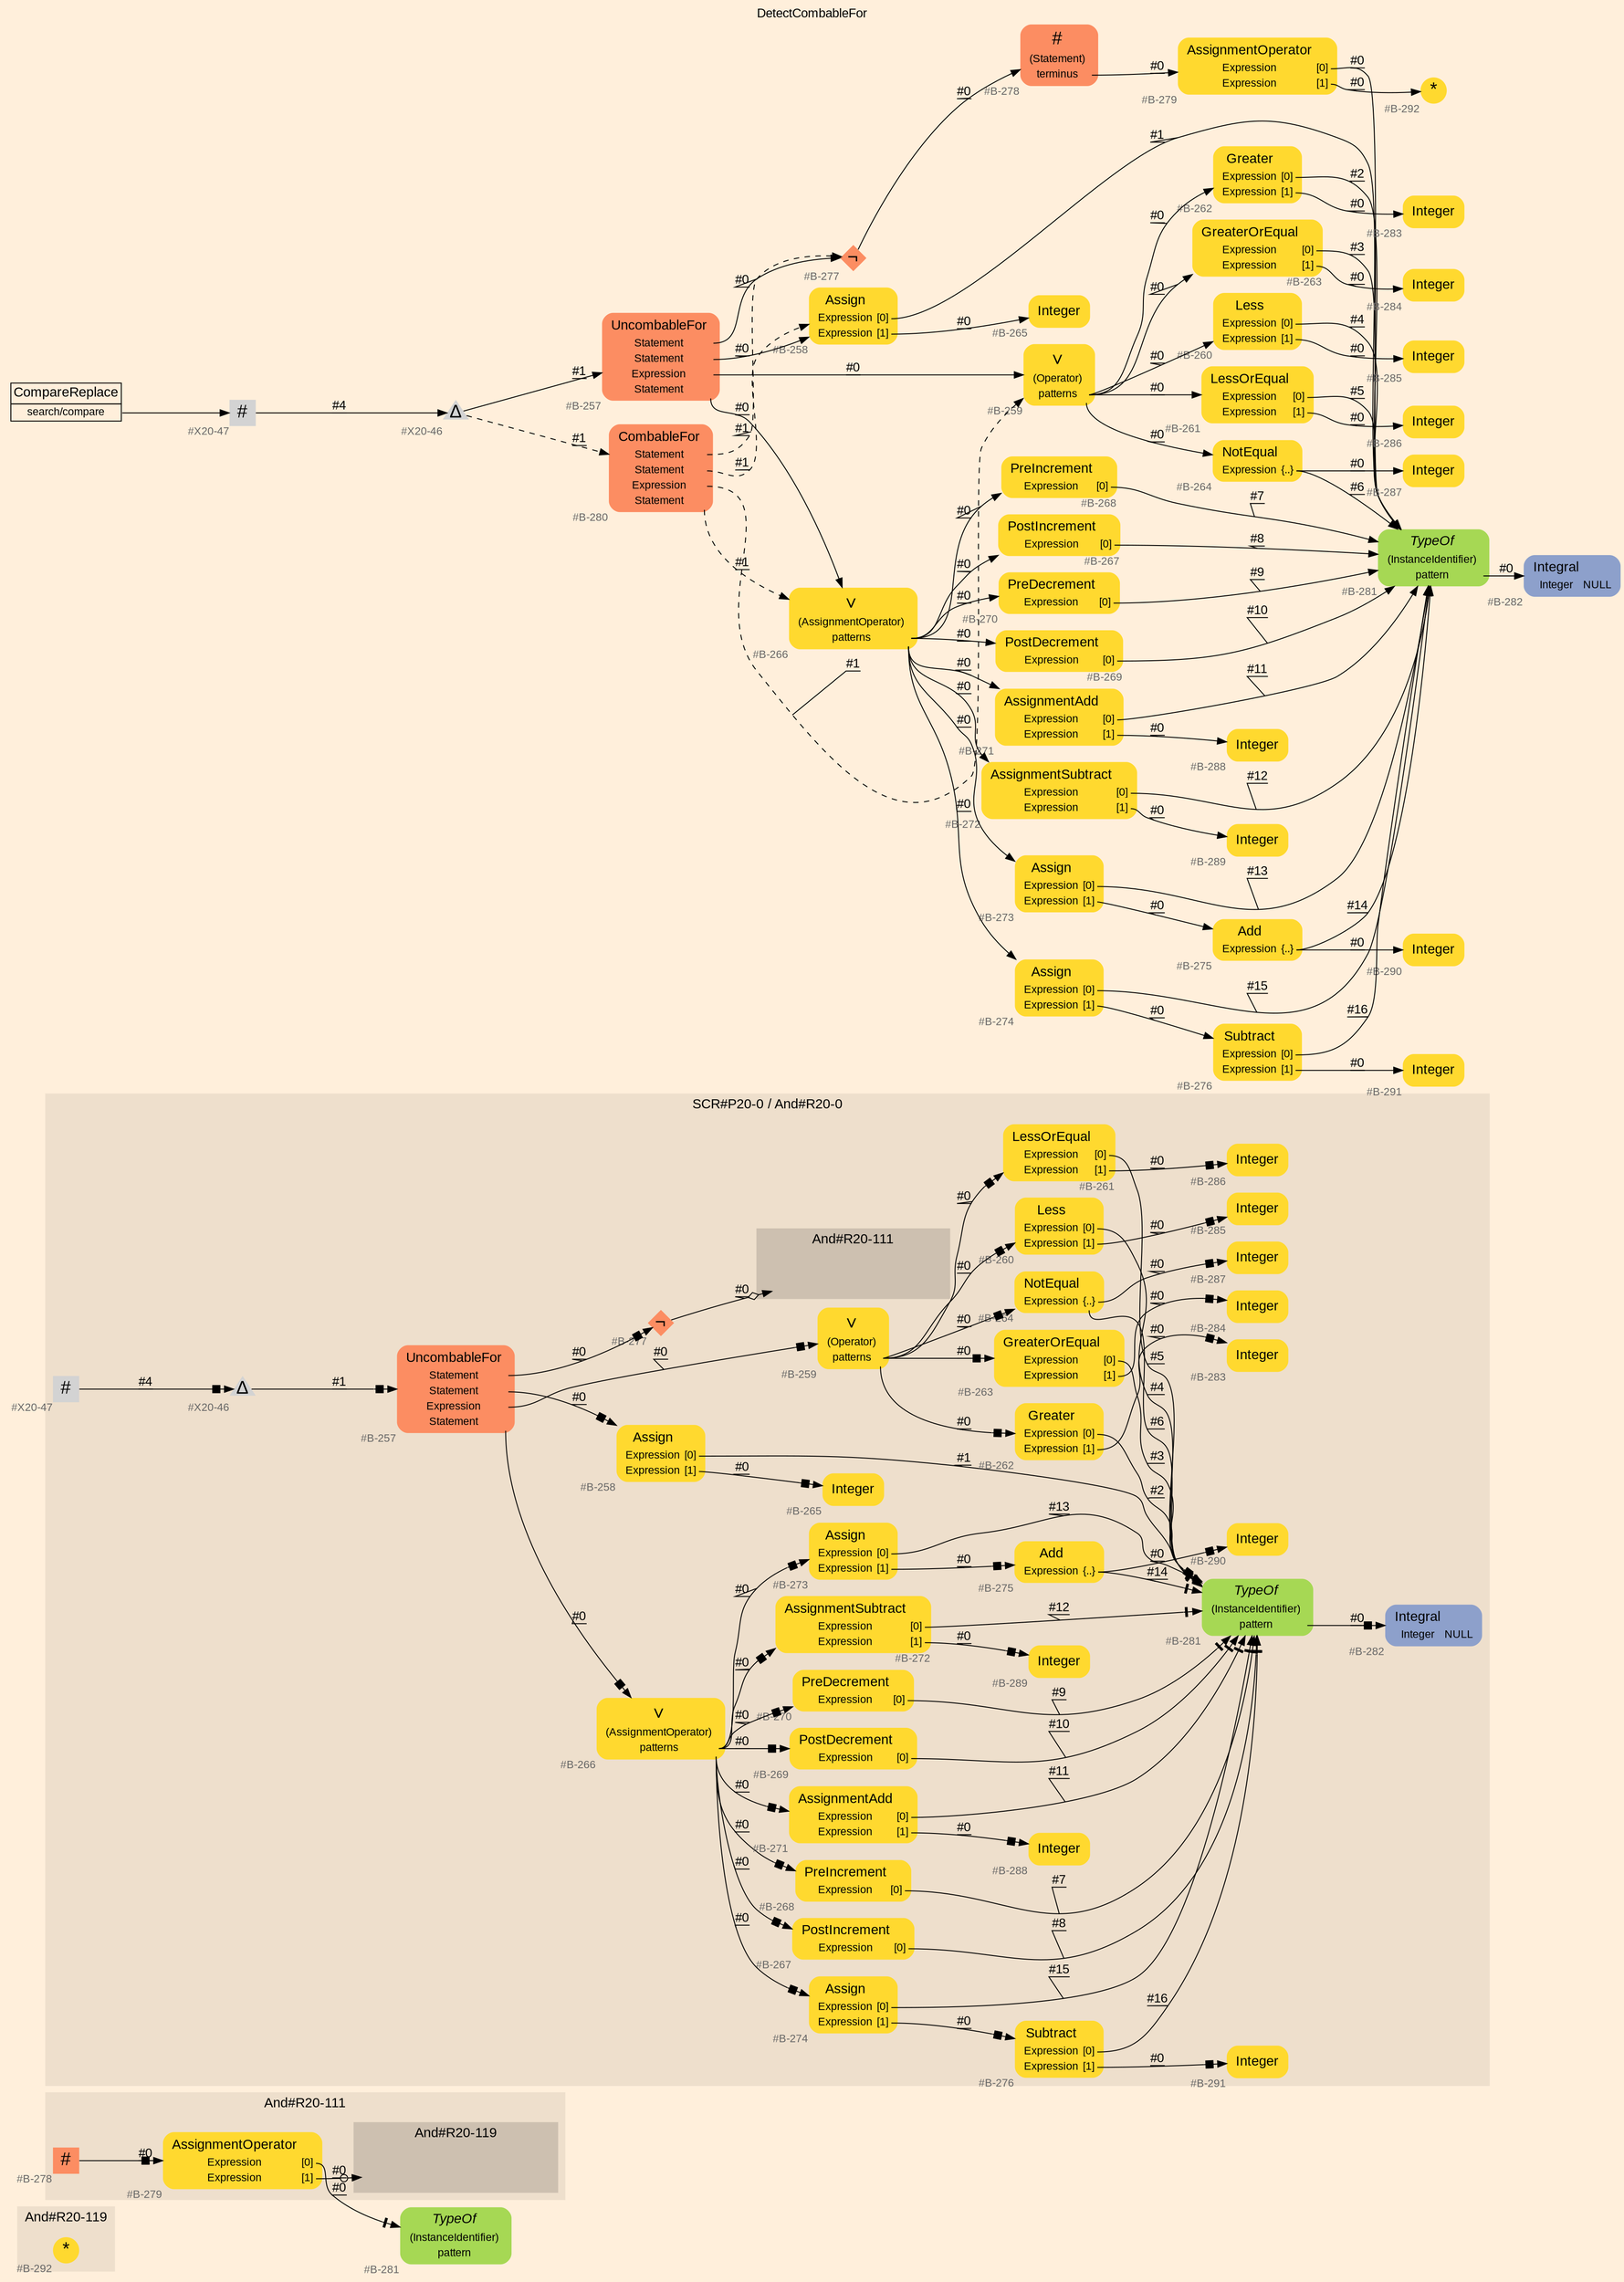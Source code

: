 digraph "DetectCombableFor" {
label = "DetectCombableFor"
labelloc = t
graph [
    rankdir = "LR"
    ranksep = 0.3
    bgcolor = antiquewhite1
    color = black
    fontcolor = black
    fontname = "Arial"
];
node [
    fontname = "Arial"
];
edge [
    fontname = "Arial"
];

// -------------------- figure And#R20-119 --------------------
// -------- region And#R20-119 ----------
subgraph "clusterAnd#R20-119" {
    label = "And#R20-119"
    style = "filled"
    color = antiquewhite2
    fontsize = "15"
    // -------- block And#R20-119/#B-292 ----------
    "And#R20-119/#B-292" [
        fillcolor = "/set28/6"
        xlabel = "#B-292"
        fontsize = "12"
        fontcolor = grey40
        shape = "circle"
        label = <<FONT COLOR="black" POINT-SIZE="20">*</FONT>>
        style = "filled"
        penwidth = 0.0
        fixedsize = true
        width = 0.4
        height = 0.4
    ];
    
}


// -------------------- figure And#R20-111 --------------------
// -------- region And#R20-111 ----------
subgraph "clusterAnd#R20-111" {
    label = "And#R20-111"
    style = "filled"
    color = antiquewhite2
    fontsize = "15"
    // -------- block And#R20-111/#B-278 ----------
    "And#R20-111/#B-278" [
        fillcolor = "/set28/2"
        xlabel = "#B-278"
        fontsize = "12"
        fontcolor = grey40
        shape = "square"
        label = <<FONT COLOR="black" POINT-SIZE="20">#</FONT>>
        style = "filled"
        penwidth = 0.0
        fixedsize = true
        width = 0.4
        height = 0.4
    ];
    
    // -------- block And#R20-111/#B-279 ----------
    "And#R20-111/#B-279" [
        fillcolor = "/set28/6"
        xlabel = "#B-279"
        fontsize = "12"
        fontcolor = grey40
        shape = "plaintext"
        label = <<TABLE BORDER="0" CELLBORDER="0" CELLSPACING="0">
         <TR><TD><FONT COLOR="black" POINT-SIZE="15">AssignmentOperator</FONT></TD></TR>
         <TR><TD><FONT COLOR="black" POINT-SIZE="12">Expression</FONT></TD><TD PORT="port0"><FONT COLOR="black" POINT-SIZE="12">[0]</FONT></TD></TR>
         <TR><TD><FONT COLOR="black" POINT-SIZE="12">Expression</FONT></TD><TD PORT="port1"><FONT COLOR="black" POINT-SIZE="12">[1]</FONT></TD></TR>
        </TABLE>>
        style = "rounded,filled"
    ];
    
    // -------- region And#R20-111/And#R20-119 ----------
    subgraph "clusterAnd#R20-111/And#R20-119" {
        label = "And#R20-119"
        style = "filled"
        color = antiquewhite3
        fontsize = "15"
        // -------- block And#R20-111/And#R20-119/#B-292 ----------
        "And#R20-111/And#R20-119/#B-292" [
            fillcolor = "/set28/6"
            xlabel = "#B-292"
            fontsize = "12"
            fontcolor = grey40
            shape = "none"
            style = "invisible"
        ];
        
    }
    
}

// -------- block And#R20-111/#B-281 ----------
"And#R20-111/#B-281" [
    fillcolor = "/set28/5"
    xlabel = "#B-281"
    fontsize = "12"
    fontcolor = grey40
    shape = "plaintext"
    label = <<TABLE BORDER="0" CELLBORDER="0" CELLSPACING="0">
     <TR><TD><FONT COLOR="black" POINT-SIZE="15"><I>TypeOf</I></FONT></TD></TR>
     <TR><TD><FONT COLOR="black" POINT-SIZE="12">(InstanceIdentifier)</FONT></TD><TD PORT="port0"></TD></TR>
     <TR><TD><FONT COLOR="black" POINT-SIZE="12">pattern</FONT></TD><TD PORT="port1"></TD></TR>
    </TABLE>>
    style = "rounded,filled"
];

"And#R20-111/#B-278" -> "And#R20-111/#B-279" [
    arrowhead="normalnonebox"
    label = "#0"
    decorate = true
    color = black
    fontcolor = black
];

"And#R20-111/#B-279":port0 -> "And#R20-111/#B-281" [
    arrowhead="normalnonetee"
    label = "#0"
    decorate = true
    color = black
    fontcolor = black
];

"And#R20-111/#B-279":port1 -> "And#R20-111/And#R20-119/#B-292" [
    arrowhead="normalnoneodot"
    label = "#0"
    decorate = true
    color = black
    fontcolor = black
];


// -------------------- figure And#R20-0 --------------------
// -------- region And#R20-0 ----------
subgraph "clusterAnd#R20-0" {
    label = "SCR#P20-0 / And#R20-0"
    style = "filled"
    color = antiquewhite2
    fontsize = "15"
    // -------- block And#R20-0/#B-257 ----------
    "And#R20-0/#B-257" [
        fillcolor = "/set28/2"
        xlabel = "#B-257"
        fontsize = "12"
        fontcolor = grey40
        shape = "plaintext"
        label = <<TABLE BORDER="0" CELLBORDER="0" CELLSPACING="0">
         <TR><TD><FONT COLOR="black" POINT-SIZE="15">UncombableFor</FONT></TD></TR>
         <TR><TD><FONT COLOR="black" POINT-SIZE="12">Statement</FONT></TD><TD PORT="port0"></TD></TR>
         <TR><TD><FONT COLOR="black" POINT-SIZE="12">Statement</FONT></TD><TD PORT="port1"></TD></TR>
         <TR><TD><FONT COLOR="black" POINT-SIZE="12">Expression</FONT></TD><TD PORT="port2"></TD></TR>
         <TR><TD><FONT COLOR="black" POINT-SIZE="12">Statement</FONT></TD><TD PORT="port3"></TD></TR>
        </TABLE>>
        style = "rounded,filled"
    ];
    
    // -------- block And#R20-0/#B-258 ----------
    "And#R20-0/#B-258" [
        fillcolor = "/set28/6"
        xlabel = "#B-258"
        fontsize = "12"
        fontcolor = grey40
        shape = "plaintext"
        label = <<TABLE BORDER="0" CELLBORDER="0" CELLSPACING="0">
         <TR><TD><FONT COLOR="black" POINT-SIZE="15">Assign</FONT></TD></TR>
         <TR><TD><FONT COLOR="black" POINT-SIZE="12">Expression</FONT></TD><TD PORT="port0"><FONT COLOR="black" POINT-SIZE="12">[0]</FONT></TD></TR>
         <TR><TD><FONT COLOR="black" POINT-SIZE="12">Expression</FONT></TD><TD PORT="port1"><FONT COLOR="black" POINT-SIZE="12">[1]</FONT></TD></TR>
        </TABLE>>
        style = "rounded,filled"
    ];
    
    // -------- block And#R20-0/#B-259 ----------
    "And#R20-0/#B-259" [
        fillcolor = "/set28/6"
        xlabel = "#B-259"
        fontsize = "12"
        fontcolor = grey40
        shape = "plaintext"
        label = <<TABLE BORDER="0" CELLBORDER="0" CELLSPACING="0">
         <TR><TD><FONT COLOR="black" POINT-SIZE="20">∨</FONT></TD></TR>
         <TR><TD><FONT COLOR="black" POINT-SIZE="12">(Operator)</FONT></TD><TD PORT="port0"></TD></TR>
         <TR><TD><FONT COLOR="black" POINT-SIZE="12">patterns</FONT></TD><TD PORT="port1"></TD></TR>
        </TABLE>>
        style = "rounded,filled"
    ];
    
    // -------- block And#R20-0/#B-260 ----------
    "And#R20-0/#B-260" [
        fillcolor = "/set28/6"
        xlabel = "#B-260"
        fontsize = "12"
        fontcolor = grey40
        shape = "plaintext"
        label = <<TABLE BORDER="0" CELLBORDER="0" CELLSPACING="0">
         <TR><TD><FONT COLOR="black" POINT-SIZE="15">Less</FONT></TD></TR>
         <TR><TD><FONT COLOR="black" POINT-SIZE="12">Expression</FONT></TD><TD PORT="port0"><FONT COLOR="black" POINT-SIZE="12">[0]</FONT></TD></TR>
         <TR><TD><FONT COLOR="black" POINT-SIZE="12">Expression</FONT></TD><TD PORT="port1"><FONT COLOR="black" POINT-SIZE="12">[1]</FONT></TD></TR>
        </TABLE>>
        style = "rounded,filled"
    ];
    
    // -------- block And#R20-0/#B-261 ----------
    "And#R20-0/#B-261" [
        fillcolor = "/set28/6"
        xlabel = "#B-261"
        fontsize = "12"
        fontcolor = grey40
        shape = "plaintext"
        label = <<TABLE BORDER="0" CELLBORDER="0" CELLSPACING="0">
         <TR><TD><FONT COLOR="black" POINT-SIZE="15">LessOrEqual</FONT></TD></TR>
         <TR><TD><FONT COLOR="black" POINT-SIZE="12">Expression</FONT></TD><TD PORT="port0"><FONT COLOR="black" POINT-SIZE="12">[0]</FONT></TD></TR>
         <TR><TD><FONT COLOR="black" POINT-SIZE="12">Expression</FONT></TD><TD PORT="port1"><FONT COLOR="black" POINT-SIZE="12">[1]</FONT></TD></TR>
        </TABLE>>
        style = "rounded,filled"
    ];
    
    // -------- block And#R20-0/#B-262 ----------
    "And#R20-0/#B-262" [
        fillcolor = "/set28/6"
        xlabel = "#B-262"
        fontsize = "12"
        fontcolor = grey40
        shape = "plaintext"
        label = <<TABLE BORDER="0" CELLBORDER="0" CELLSPACING="0">
         <TR><TD><FONT COLOR="black" POINT-SIZE="15">Greater</FONT></TD></TR>
         <TR><TD><FONT COLOR="black" POINT-SIZE="12">Expression</FONT></TD><TD PORT="port0"><FONT COLOR="black" POINT-SIZE="12">[0]</FONT></TD></TR>
         <TR><TD><FONT COLOR="black" POINT-SIZE="12">Expression</FONT></TD><TD PORT="port1"><FONT COLOR="black" POINT-SIZE="12">[1]</FONT></TD></TR>
        </TABLE>>
        style = "rounded,filled"
    ];
    
    // -------- block And#R20-0/#B-263 ----------
    "And#R20-0/#B-263" [
        fillcolor = "/set28/6"
        xlabel = "#B-263"
        fontsize = "12"
        fontcolor = grey40
        shape = "plaintext"
        label = <<TABLE BORDER="0" CELLBORDER="0" CELLSPACING="0">
         <TR><TD><FONT COLOR="black" POINT-SIZE="15">GreaterOrEqual</FONT></TD></TR>
         <TR><TD><FONT COLOR="black" POINT-SIZE="12">Expression</FONT></TD><TD PORT="port0"><FONT COLOR="black" POINT-SIZE="12">[0]</FONT></TD></TR>
         <TR><TD><FONT COLOR="black" POINT-SIZE="12">Expression</FONT></TD><TD PORT="port1"><FONT COLOR="black" POINT-SIZE="12">[1]</FONT></TD></TR>
        </TABLE>>
        style = "rounded,filled"
    ];
    
    // -------- block And#R20-0/#B-264 ----------
    "And#R20-0/#B-264" [
        fillcolor = "/set28/6"
        xlabel = "#B-264"
        fontsize = "12"
        fontcolor = grey40
        shape = "plaintext"
        label = <<TABLE BORDER="0" CELLBORDER="0" CELLSPACING="0">
         <TR><TD><FONT COLOR="black" POINT-SIZE="15">NotEqual</FONT></TD></TR>
         <TR><TD><FONT COLOR="black" POINT-SIZE="12">Expression</FONT></TD><TD PORT="port0"><FONT COLOR="black" POINT-SIZE="12">{..}</FONT></TD></TR>
        </TABLE>>
        style = "rounded,filled"
    ];
    
    // -------- block And#R20-0/#B-265 ----------
    "And#R20-0/#B-265" [
        fillcolor = "/set28/6"
        xlabel = "#B-265"
        fontsize = "12"
        fontcolor = grey40
        shape = "plaintext"
        label = <<TABLE BORDER="0" CELLBORDER="0" CELLSPACING="0">
         <TR><TD><FONT COLOR="black" POINT-SIZE="15">Integer</FONT></TD></TR>
        </TABLE>>
        style = "rounded,filled"
    ];
    
    // -------- block And#R20-0/#B-266 ----------
    "And#R20-0/#B-266" [
        fillcolor = "/set28/6"
        xlabel = "#B-266"
        fontsize = "12"
        fontcolor = grey40
        shape = "plaintext"
        label = <<TABLE BORDER="0" CELLBORDER="0" CELLSPACING="0">
         <TR><TD><FONT COLOR="black" POINT-SIZE="20">∨</FONT></TD></TR>
         <TR><TD><FONT COLOR="black" POINT-SIZE="12">(AssignmentOperator)</FONT></TD><TD PORT="port0"></TD></TR>
         <TR><TD><FONT COLOR="black" POINT-SIZE="12">patterns</FONT></TD><TD PORT="port1"></TD></TR>
        </TABLE>>
        style = "rounded,filled"
    ];
    
    // -------- block And#R20-0/#B-267 ----------
    "And#R20-0/#B-267" [
        fillcolor = "/set28/6"
        xlabel = "#B-267"
        fontsize = "12"
        fontcolor = grey40
        shape = "plaintext"
        label = <<TABLE BORDER="0" CELLBORDER="0" CELLSPACING="0">
         <TR><TD><FONT COLOR="black" POINT-SIZE="15">PostIncrement</FONT></TD></TR>
         <TR><TD><FONT COLOR="black" POINT-SIZE="12">Expression</FONT></TD><TD PORT="port0"><FONT COLOR="black" POINT-SIZE="12">[0]</FONT></TD></TR>
        </TABLE>>
        style = "rounded,filled"
    ];
    
    // -------- block And#R20-0/#B-268 ----------
    "And#R20-0/#B-268" [
        fillcolor = "/set28/6"
        xlabel = "#B-268"
        fontsize = "12"
        fontcolor = grey40
        shape = "plaintext"
        label = <<TABLE BORDER="0" CELLBORDER="0" CELLSPACING="0">
         <TR><TD><FONT COLOR="black" POINT-SIZE="15">PreIncrement</FONT></TD></TR>
         <TR><TD><FONT COLOR="black" POINT-SIZE="12">Expression</FONT></TD><TD PORT="port0"><FONT COLOR="black" POINT-SIZE="12">[0]</FONT></TD></TR>
        </TABLE>>
        style = "rounded,filled"
    ];
    
    // -------- block And#R20-0/#B-269 ----------
    "And#R20-0/#B-269" [
        fillcolor = "/set28/6"
        xlabel = "#B-269"
        fontsize = "12"
        fontcolor = grey40
        shape = "plaintext"
        label = <<TABLE BORDER="0" CELLBORDER="0" CELLSPACING="0">
         <TR><TD><FONT COLOR="black" POINT-SIZE="15">PostDecrement</FONT></TD></TR>
         <TR><TD><FONT COLOR="black" POINT-SIZE="12">Expression</FONT></TD><TD PORT="port0"><FONT COLOR="black" POINT-SIZE="12">[0]</FONT></TD></TR>
        </TABLE>>
        style = "rounded,filled"
    ];
    
    // -------- block And#R20-0/#B-270 ----------
    "And#R20-0/#B-270" [
        fillcolor = "/set28/6"
        xlabel = "#B-270"
        fontsize = "12"
        fontcolor = grey40
        shape = "plaintext"
        label = <<TABLE BORDER="0" CELLBORDER="0" CELLSPACING="0">
         <TR><TD><FONT COLOR="black" POINT-SIZE="15">PreDecrement</FONT></TD></TR>
         <TR><TD><FONT COLOR="black" POINT-SIZE="12">Expression</FONT></TD><TD PORT="port0"><FONT COLOR="black" POINT-SIZE="12">[0]</FONT></TD></TR>
        </TABLE>>
        style = "rounded,filled"
    ];
    
    // -------- block And#R20-0/#B-271 ----------
    "And#R20-0/#B-271" [
        fillcolor = "/set28/6"
        xlabel = "#B-271"
        fontsize = "12"
        fontcolor = grey40
        shape = "plaintext"
        label = <<TABLE BORDER="0" CELLBORDER="0" CELLSPACING="0">
         <TR><TD><FONT COLOR="black" POINT-SIZE="15">AssignmentAdd</FONT></TD></TR>
         <TR><TD><FONT COLOR="black" POINT-SIZE="12">Expression</FONT></TD><TD PORT="port0"><FONT COLOR="black" POINT-SIZE="12">[0]</FONT></TD></TR>
         <TR><TD><FONT COLOR="black" POINT-SIZE="12">Expression</FONT></TD><TD PORT="port1"><FONT COLOR="black" POINT-SIZE="12">[1]</FONT></TD></TR>
        </TABLE>>
        style = "rounded,filled"
    ];
    
    // -------- block And#R20-0/#B-272 ----------
    "And#R20-0/#B-272" [
        fillcolor = "/set28/6"
        xlabel = "#B-272"
        fontsize = "12"
        fontcolor = grey40
        shape = "plaintext"
        label = <<TABLE BORDER="0" CELLBORDER="0" CELLSPACING="0">
         <TR><TD><FONT COLOR="black" POINT-SIZE="15">AssignmentSubtract</FONT></TD></TR>
         <TR><TD><FONT COLOR="black" POINT-SIZE="12">Expression</FONT></TD><TD PORT="port0"><FONT COLOR="black" POINT-SIZE="12">[0]</FONT></TD></TR>
         <TR><TD><FONT COLOR="black" POINT-SIZE="12">Expression</FONT></TD><TD PORT="port1"><FONT COLOR="black" POINT-SIZE="12">[1]</FONT></TD></TR>
        </TABLE>>
        style = "rounded,filled"
    ];
    
    // -------- block And#R20-0/#B-273 ----------
    "And#R20-0/#B-273" [
        fillcolor = "/set28/6"
        xlabel = "#B-273"
        fontsize = "12"
        fontcolor = grey40
        shape = "plaintext"
        label = <<TABLE BORDER="0" CELLBORDER="0" CELLSPACING="0">
         <TR><TD><FONT COLOR="black" POINT-SIZE="15">Assign</FONT></TD></TR>
         <TR><TD><FONT COLOR="black" POINT-SIZE="12">Expression</FONT></TD><TD PORT="port0"><FONT COLOR="black" POINT-SIZE="12">[0]</FONT></TD></TR>
         <TR><TD><FONT COLOR="black" POINT-SIZE="12">Expression</FONT></TD><TD PORT="port1"><FONT COLOR="black" POINT-SIZE="12">[1]</FONT></TD></TR>
        </TABLE>>
        style = "rounded,filled"
    ];
    
    // -------- block And#R20-0/#B-274 ----------
    "And#R20-0/#B-274" [
        fillcolor = "/set28/6"
        xlabel = "#B-274"
        fontsize = "12"
        fontcolor = grey40
        shape = "plaintext"
        label = <<TABLE BORDER="0" CELLBORDER="0" CELLSPACING="0">
         <TR><TD><FONT COLOR="black" POINT-SIZE="15">Assign</FONT></TD></TR>
         <TR><TD><FONT COLOR="black" POINT-SIZE="12">Expression</FONT></TD><TD PORT="port0"><FONT COLOR="black" POINT-SIZE="12">[0]</FONT></TD></TR>
         <TR><TD><FONT COLOR="black" POINT-SIZE="12">Expression</FONT></TD><TD PORT="port1"><FONT COLOR="black" POINT-SIZE="12">[1]</FONT></TD></TR>
        </TABLE>>
        style = "rounded,filled"
    ];
    
    // -------- block And#R20-0/#B-275 ----------
    "And#R20-0/#B-275" [
        fillcolor = "/set28/6"
        xlabel = "#B-275"
        fontsize = "12"
        fontcolor = grey40
        shape = "plaintext"
        label = <<TABLE BORDER="0" CELLBORDER="0" CELLSPACING="0">
         <TR><TD><FONT COLOR="black" POINT-SIZE="15">Add</FONT></TD></TR>
         <TR><TD><FONT COLOR="black" POINT-SIZE="12">Expression</FONT></TD><TD PORT="port0"><FONT COLOR="black" POINT-SIZE="12">{..}</FONT></TD></TR>
        </TABLE>>
        style = "rounded,filled"
    ];
    
    // -------- block And#R20-0/#B-276 ----------
    "And#R20-0/#B-276" [
        fillcolor = "/set28/6"
        xlabel = "#B-276"
        fontsize = "12"
        fontcolor = grey40
        shape = "plaintext"
        label = <<TABLE BORDER="0" CELLBORDER="0" CELLSPACING="0">
         <TR><TD><FONT COLOR="black" POINT-SIZE="15">Subtract</FONT></TD></TR>
         <TR><TD><FONT COLOR="black" POINT-SIZE="12">Expression</FONT></TD><TD PORT="port0"><FONT COLOR="black" POINT-SIZE="12">[0]</FONT></TD></TR>
         <TR><TD><FONT COLOR="black" POINT-SIZE="12">Expression</FONT></TD><TD PORT="port1"><FONT COLOR="black" POINT-SIZE="12">[1]</FONT></TD></TR>
        </TABLE>>
        style = "rounded,filled"
    ];
    
    // -------- block And#R20-0/#B-277 ----------
    "And#R20-0/#B-277" [
        fillcolor = "/set28/2"
        xlabel = "#B-277"
        fontsize = "12"
        fontcolor = grey40
        shape = "diamond"
        label = <<FONT COLOR="black" POINT-SIZE="20">¬</FONT>>
        style = "filled"
        penwidth = 0.0
        fixedsize = true
        width = 0.4
        height = 0.4
    ];
    
    // -------- block And#R20-0/#B-281 ----------
    "And#R20-0/#B-281" [
        fillcolor = "/set28/5"
        xlabel = "#B-281"
        fontsize = "12"
        fontcolor = grey40
        shape = "plaintext"
        label = <<TABLE BORDER="0" CELLBORDER="0" CELLSPACING="0">
         <TR><TD><FONT COLOR="black" POINT-SIZE="15"><I>TypeOf</I></FONT></TD></TR>
         <TR><TD><FONT COLOR="black" POINT-SIZE="12">(InstanceIdentifier)</FONT></TD><TD PORT="port0"></TD></TR>
         <TR><TD><FONT COLOR="black" POINT-SIZE="12">pattern</FONT></TD><TD PORT="port1"></TD></TR>
        </TABLE>>
        style = "rounded,filled"
    ];
    
    // -------- block And#R20-0/#B-282 ----------
    "And#R20-0/#B-282" [
        fillcolor = "/set28/3"
        xlabel = "#B-282"
        fontsize = "12"
        fontcolor = grey40
        shape = "plaintext"
        label = <<TABLE BORDER="0" CELLBORDER="0" CELLSPACING="0">
         <TR><TD><FONT COLOR="black" POINT-SIZE="15">Integral</FONT></TD></TR>
         <TR><TD><FONT COLOR="black" POINT-SIZE="12">Integer</FONT></TD><TD PORT="port0"><FONT COLOR="black" POINT-SIZE="12">NULL</FONT></TD></TR>
        </TABLE>>
        style = "rounded,filled"
    ];
    
    // -------- block And#R20-0/#B-283 ----------
    "And#R20-0/#B-283" [
        fillcolor = "/set28/6"
        xlabel = "#B-283"
        fontsize = "12"
        fontcolor = grey40
        shape = "plaintext"
        label = <<TABLE BORDER="0" CELLBORDER="0" CELLSPACING="0">
         <TR><TD><FONT COLOR="black" POINT-SIZE="15">Integer</FONT></TD></TR>
        </TABLE>>
        style = "rounded,filled"
    ];
    
    // -------- block And#R20-0/#B-284 ----------
    "And#R20-0/#B-284" [
        fillcolor = "/set28/6"
        xlabel = "#B-284"
        fontsize = "12"
        fontcolor = grey40
        shape = "plaintext"
        label = <<TABLE BORDER="0" CELLBORDER="0" CELLSPACING="0">
         <TR><TD><FONT COLOR="black" POINT-SIZE="15">Integer</FONT></TD></TR>
        </TABLE>>
        style = "rounded,filled"
    ];
    
    // -------- block And#R20-0/#B-285 ----------
    "And#R20-0/#B-285" [
        fillcolor = "/set28/6"
        xlabel = "#B-285"
        fontsize = "12"
        fontcolor = grey40
        shape = "plaintext"
        label = <<TABLE BORDER="0" CELLBORDER="0" CELLSPACING="0">
         <TR><TD><FONT COLOR="black" POINT-SIZE="15">Integer</FONT></TD></TR>
        </TABLE>>
        style = "rounded,filled"
    ];
    
    // -------- block And#R20-0/#B-286 ----------
    "And#R20-0/#B-286" [
        fillcolor = "/set28/6"
        xlabel = "#B-286"
        fontsize = "12"
        fontcolor = grey40
        shape = "plaintext"
        label = <<TABLE BORDER="0" CELLBORDER="0" CELLSPACING="0">
         <TR><TD><FONT COLOR="black" POINT-SIZE="15">Integer</FONT></TD></TR>
        </TABLE>>
        style = "rounded,filled"
    ];
    
    // -------- block And#R20-0/#B-287 ----------
    "And#R20-0/#B-287" [
        fillcolor = "/set28/6"
        xlabel = "#B-287"
        fontsize = "12"
        fontcolor = grey40
        shape = "plaintext"
        label = <<TABLE BORDER="0" CELLBORDER="0" CELLSPACING="0">
         <TR><TD><FONT COLOR="black" POINT-SIZE="15">Integer</FONT></TD></TR>
        </TABLE>>
        style = "rounded,filled"
    ];
    
    // -------- block And#R20-0/#B-288 ----------
    "And#R20-0/#B-288" [
        fillcolor = "/set28/6"
        xlabel = "#B-288"
        fontsize = "12"
        fontcolor = grey40
        shape = "plaintext"
        label = <<TABLE BORDER="0" CELLBORDER="0" CELLSPACING="0">
         <TR><TD><FONT COLOR="black" POINT-SIZE="15">Integer</FONT></TD></TR>
        </TABLE>>
        style = "rounded,filled"
    ];
    
    // -------- block And#R20-0/#B-289 ----------
    "And#R20-0/#B-289" [
        fillcolor = "/set28/6"
        xlabel = "#B-289"
        fontsize = "12"
        fontcolor = grey40
        shape = "plaintext"
        label = <<TABLE BORDER="0" CELLBORDER="0" CELLSPACING="0">
         <TR><TD><FONT COLOR="black" POINT-SIZE="15">Integer</FONT></TD></TR>
        </TABLE>>
        style = "rounded,filled"
    ];
    
    // -------- block And#R20-0/#B-290 ----------
    "And#R20-0/#B-290" [
        fillcolor = "/set28/6"
        xlabel = "#B-290"
        fontsize = "12"
        fontcolor = grey40
        shape = "plaintext"
        label = <<TABLE BORDER="0" CELLBORDER="0" CELLSPACING="0">
         <TR><TD><FONT COLOR="black" POINT-SIZE="15">Integer</FONT></TD></TR>
        </TABLE>>
        style = "rounded,filled"
    ];
    
    // -------- block And#R20-0/#B-291 ----------
    "And#R20-0/#B-291" [
        fillcolor = "/set28/6"
        xlabel = "#B-291"
        fontsize = "12"
        fontcolor = grey40
        shape = "plaintext"
        label = <<TABLE BORDER="0" CELLBORDER="0" CELLSPACING="0">
         <TR><TD><FONT COLOR="black" POINT-SIZE="15">Integer</FONT></TD></TR>
        </TABLE>>
        style = "rounded,filled"
    ];
    
    // -------- block And#R20-0/#X20-46 ----------
    "And#R20-0/#X20-46" [
        xlabel = "#X20-46"
        fontsize = "12"
        fontcolor = grey40
        shape = "triangle"
        label = <<FONT COLOR="black" POINT-SIZE="20">Δ</FONT>>
        style = "filled"
        penwidth = 0.0
        fixedsize = true
        width = 0.4
        height = 0.4
    ];
    
    // -------- block And#R20-0/#X20-47 ----------
    "And#R20-0/#X20-47" [
        xlabel = "#X20-47"
        fontsize = "12"
        fontcolor = grey40
        shape = "square"
        label = <<FONT COLOR="black" POINT-SIZE="20">#</FONT>>
        style = "filled"
        penwidth = 0.0
        fixedsize = true
        width = 0.4
        height = 0.4
    ];
    
    // -------- region And#R20-0/And#R20-111 ----------
    subgraph "clusterAnd#R20-0/And#R20-111" {
        label = "And#R20-111"
        style = "filled"
        color = antiquewhite3
        fontsize = "15"
        // -------- block And#R20-0/And#R20-111/#B-278 ----------
        "And#R20-0/And#R20-111/#B-278" [
            fillcolor = "/set28/2"
            xlabel = "#B-278"
            fontsize = "12"
            fontcolor = grey40
            shape = "none"
            style = "invisible"
        ];
        
    }
    
}

"And#R20-0/#B-257":port0 -> "And#R20-0/#B-277" [
    arrowhead="normalnonebox"
    label = "#0"
    decorate = true
    color = black
    fontcolor = black
];

"And#R20-0/#B-257":port1 -> "And#R20-0/#B-258" [
    arrowhead="normalnonebox"
    label = "#0"
    decorate = true
    color = black
    fontcolor = black
];

"And#R20-0/#B-257":port2 -> "And#R20-0/#B-259" [
    arrowhead="normalnonebox"
    label = "#0"
    decorate = true
    color = black
    fontcolor = black
];

"And#R20-0/#B-257":port3 -> "And#R20-0/#B-266" [
    arrowhead="normalnonebox"
    label = "#0"
    decorate = true
    color = black
    fontcolor = black
];

"And#R20-0/#B-258":port0 -> "And#R20-0/#B-281" [
    arrowhead="normalnonebox"
    label = "#1"
    decorate = true
    color = black
    fontcolor = black
];

"And#R20-0/#B-258":port1 -> "And#R20-0/#B-265" [
    arrowhead="normalnonebox"
    label = "#0"
    decorate = true
    color = black
    fontcolor = black
];

"And#R20-0/#B-259":port1 -> "And#R20-0/#B-262" [
    arrowhead="normalnonebox"
    label = "#0"
    decorate = true
    color = black
    fontcolor = black
];

"And#R20-0/#B-259":port1 -> "And#R20-0/#B-263" [
    arrowhead="normalnonebox"
    label = "#0"
    decorate = true
    color = black
    fontcolor = black
];

"And#R20-0/#B-259":port1 -> "And#R20-0/#B-260" [
    arrowhead="normalnonebox"
    label = "#0"
    decorate = true
    color = black
    fontcolor = black
];

"And#R20-0/#B-259":port1 -> "And#R20-0/#B-261" [
    arrowhead="normalnonebox"
    label = "#0"
    decorate = true
    color = black
    fontcolor = black
];

"And#R20-0/#B-259":port1 -> "And#R20-0/#B-264" [
    arrowhead="normalnonebox"
    label = "#0"
    decorate = true
    color = black
    fontcolor = black
];

"And#R20-0/#B-260":port0 -> "And#R20-0/#B-281" [
    arrowhead="normalnonetee"
    label = "#4"
    decorate = true
    color = black
    fontcolor = black
];

"And#R20-0/#B-260":port1 -> "And#R20-0/#B-285" [
    arrowhead="normalnonebox"
    label = "#0"
    decorate = true
    color = black
    fontcolor = black
];

"And#R20-0/#B-261":port0 -> "And#R20-0/#B-281" [
    arrowhead="normalnonetee"
    label = "#5"
    decorate = true
    color = black
    fontcolor = black
];

"And#R20-0/#B-261":port1 -> "And#R20-0/#B-286" [
    arrowhead="normalnonebox"
    label = "#0"
    decorate = true
    color = black
    fontcolor = black
];

"And#R20-0/#B-262":port0 -> "And#R20-0/#B-281" [
    arrowhead="normalnonetee"
    label = "#2"
    decorate = true
    color = black
    fontcolor = black
];

"And#R20-0/#B-262":port1 -> "And#R20-0/#B-283" [
    arrowhead="normalnonebox"
    label = "#0"
    decorate = true
    color = black
    fontcolor = black
];

"And#R20-0/#B-263":port0 -> "And#R20-0/#B-281" [
    arrowhead="normalnonetee"
    label = "#3"
    decorate = true
    color = black
    fontcolor = black
];

"And#R20-0/#B-263":port1 -> "And#R20-0/#B-284" [
    arrowhead="normalnonebox"
    label = "#0"
    decorate = true
    color = black
    fontcolor = black
];

"And#R20-0/#B-264":port0 -> "And#R20-0/#B-281" [
    arrowhead="normalnonetee"
    label = "#6"
    decorate = true
    color = black
    fontcolor = black
];

"And#R20-0/#B-264":port0 -> "And#R20-0/#B-287" [
    arrowhead="normalnonebox"
    label = "#0"
    decorate = true
    color = black
    fontcolor = black
];

"And#R20-0/#B-266":port1 -> "And#R20-0/#B-268" [
    arrowhead="normalnonebox"
    label = "#0"
    decorate = true
    color = black
    fontcolor = black
];

"And#R20-0/#B-266":port1 -> "And#R20-0/#B-267" [
    arrowhead="normalnonebox"
    label = "#0"
    decorate = true
    color = black
    fontcolor = black
];

"And#R20-0/#B-266":port1 -> "And#R20-0/#B-270" [
    arrowhead="normalnonebox"
    label = "#0"
    decorate = true
    color = black
    fontcolor = black
];

"And#R20-0/#B-266":port1 -> "And#R20-0/#B-269" [
    arrowhead="normalnonebox"
    label = "#0"
    decorate = true
    color = black
    fontcolor = black
];

"And#R20-0/#B-266":port1 -> "And#R20-0/#B-271" [
    arrowhead="normalnonebox"
    label = "#0"
    decorate = true
    color = black
    fontcolor = black
];

"And#R20-0/#B-266":port1 -> "And#R20-0/#B-272" [
    arrowhead="normalnonebox"
    label = "#0"
    decorate = true
    color = black
    fontcolor = black
];

"And#R20-0/#B-266":port1 -> "And#R20-0/#B-273" [
    arrowhead="normalnonebox"
    label = "#0"
    decorate = true
    color = black
    fontcolor = black
];

"And#R20-0/#B-266":port1 -> "And#R20-0/#B-274" [
    arrowhead="normalnonebox"
    label = "#0"
    decorate = true
    color = black
    fontcolor = black
];

"And#R20-0/#B-267":port0 -> "And#R20-0/#B-281" [
    arrowhead="normalnonetee"
    label = "#8"
    decorate = true
    color = black
    fontcolor = black
];

"And#R20-0/#B-268":port0 -> "And#R20-0/#B-281" [
    arrowhead="normalnonetee"
    label = "#7"
    decorate = true
    color = black
    fontcolor = black
];

"And#R20-0/#B-269":port0 -> "And#R20-0/#B-281" [
    arrowhead="normalnonetee"
    label = "#10"
    decorate = true
    color = black
    fontcolor = black
];

"And#R20-0/#B-270":port0 -> "And#R20-0/#B-281" [
    arrowhead="normalnonetee"
    label = "#9"
    decorate = true
    color = black
    fontcolor = black
];

"And#R20-0/#B-271":port0 -> "And#R20-0/#B-281" [
    arrowhead="normalnonetee"
    label = "#11"
    decorate = true
    color = black
    fontcolor = black
];

"And#R20-0/#B-271":port1 -> "And#R20-0/#B-288" [
    arrowhead="normalnonebox"
    label = "#0"
    decorate = true
    color = black
    fontcolor = black
];

"And#R20-0/#B-272":port0 -> "And#R20-0/#B-281" [
    arrowhead="normalnonetee"
    label = "#12"
    decorate = true
    color = black
    fontcolor = black
];

"And#R20-0/#B-272":port1 -> "And#R20-0/#B-289" [
    arrowhead="normalnonebox"
    label = "#0"
    decorate = true
    color = black
    fontcolor = black
];

"And#R20-0/#B-273":port0 -> "And#R20-0/#B-281" [
    arrowhead="normalnonetee"
    label = "#13"
    decorate = true
    color = black
    fontcolor = black
];

"And#R20-0/#B-273":port1 -> "And#R20-0/#B-275" [
    arrowhead="normalnonebox"
    label = "#0"
    decorate = true
    color = black
    fontcolor = black
];

"And#R20-0/#B-274":port0 -> "And#R20-0/#B-281" [
    arrowhead="normalnonetee"
    label = "#15"
    decorate = true
    color = black
    fontcolor = black
];

"And#R20-0/#B-274":port1 -> "And#R20-0/#B-276" [
    arrowhead="normalnonebox"
    label = "#0"
    decorate = true
    color = black
    fontcolor = black
];

"And#R20-0/#B-275":port0 -> "And#R20-0/#B-281" [
    arrowhead="normalnonetee"
    label = "#14"
    decorate = true
    color = black
    fontcolor = black
];

"And#R20-0/#B-275":port0 -> "And#R20-0/#B-290" [
    arrowhead="normalnonebox"
    label = "#0"
    decorate = true
    color = black
    fontcolor = black
];

"And#R20-0/#B-276":port0 -> "And#R20-0/#B-281" [
    arrowhead="normalnonetee"
    label = "#16"
    decorate = true
    color = black
    fontcolor = black
];

"And#R20-0/#B-276":port1 -> "And#R20-0/#B-291" [
    arrowhead="normalnonebox"
    label = "#0"
    decorate = true
    color = black
    fontcolor = black
];

"And#R20-0/#B-277" -> "And#R20-0/And#R20-111/#B-278" [
    arrowhead="normalnoneodiamond"
    label = "#0"
    decorate = true
    color = black
    fontcolor = black
];

"And#R20-0/#B-281":port1 -> "And#R20-0/#B-282" [
    arrowhead="normalnonebox"
    label = "#0"
    decorate = true
    color = black
    fontcolor = black
];

"And#R20-0/#X20-46" -> "And#R20-0/#B-257" [
    arrowhead="normalnonebox"
    label = "#1"
    decorate = true
    color = black
    fontcolor = black
];

"And#R20-0/#X20-47" -> "And#R20-0/#X20-46" [
    arrowhead="normalnonebox"
    label = "#4"
    decorate = true
    color = black
    fontcolor = black
];


// -------------------- transformation figure --------------------
// -------- block CR#X20-48 ----------
"CR#X20-48" [
    fillcolor = antiquewhite1
    fontsize = "12"
    fontcolor = grey40
    shape = "plaintext"
    label = <<TABLE BORDER="0" CELLBORDER="1" CELLSPACING="0">
     <TR><TD><FONT COLOR="black" POINT-SIZE="15">CompareReplace</FONT></TD></TR>
     <TR><TD PORT="port0"><FONT COLOR="black" POINT-SIZE="12">search/compare</FONT></TD></TR>
    </TABLE>>
    style = "filled"
    color = black
];

// -------- block #X20-47 ----------
"#X20-47" [
    xlabel = "#X20-47"
    fontsize = "12"
    fontcolor = grey40
    shape = "square"
    label = <<FONT COLOR="black" POINT-SIZE="20">#</FONT>>
    style = "filled"
    penwidth = 0.0
    fixedsize = true
    width = 0.4
    height = 0.4
];

// -------- block #X20-46 ----------
"#X20-46" [
    xlabel = "#X20-46"
    fontsize = "12"
    fontcolor = grey40
    shape = "triangle"
    label = <<FONT COLOR="black" POINT-SIZE="20">Δ</FONT>>
    style = "filled"
    penwidth = 0.0
    fixedsize = true
    width = 0.4
    height = 0.4
];

// -------- block #B-257 ----------
"#B-257" [
    fillcolor = "/set28/2"
    xlabel = "#B-257"
    fontsize = "12"
    fontcolor = grey40
    shape = "plaintext"
    label = <<TABLE BORDER="0" CELLBORDER="0" CELLSPACING="0">
     <TR><TD><FONT COLOR="black" POINT-SIZE="15">UncombableFor</FONT></TD></TR>
     <TR><TD><FONT COLOR="black" POINT-SIZE="12">Statement</FONT></TD><TD PORT="port0"></TD></TR>
     <TR><TD><FONT COLOR="black" POINT-SIZE="12">Statement</FONT></TD><TD PORT="port1"></TD></TR>
     <TR><TD><FONT COLOR="black" POINT-SIZE="12">Expression</FONT></TD><TD PORT="port2"></TD></TR>
     <TR><TD><FONT COLOR="black" POINT-SIZE="12">Statement</FONT></TD><TD PORT="port3"></TD></TR>
    </TABLE>>
    style = "rounded,filled"
];

// -------- block #B-277 ----------
"#B-277" [
    fillcolor = "/set28/2"
    xlabel = "#B-277"
    fontsize = "12"
    fontcolor = grey40
    shape = "diamond"
    label = <<FONT COLOR="black" POINT-SIZE="20">¬</FONT>>
    style = "filled"
    penwidth = 0.0
    fixedsize = true
    width = 0.4
    height = 0.4
];

// -------- block #B-278 ----------
"#B-278" [
    fillcolor = "/set28/2"
    xlabel = "#B-278"
    fontsize = "12"
    fontcolor = grey40
    shape = "plaintext"
    label = <<TABLE BORDER="0" CELLBORDER="0" CELLSPACING="0">
     <TR><TD><FONT COLOR="black" POINT-SIZE="20">#</FONT></TD></TR>
     <TR><TD><FONT COLOR="black" POINT-SIZE="12">(Statement)</FONT></TD><TD PORT="port0"></TD></TR>
     <TR><TD><FONT COLOR="black" POINT-SIZE="12">terminus</FONT></TD><TD PORT="port1"></TD></TR>
    </TABLE>>
    style = "rounded,filled"
];

// -------- block #B-279 ----------
"#B-279" [
    fillcolor = "/set28/6"
    xlabel = "#B-279"
    fontsize = "12"
    fontcolor = grey40
    shape = "plaintext"
    label = <<TABLE BORDER="0" CELLBORDER="0" CELLSPACING="0">
     <TR><TD><FONT COLOR="black" POINT-SIZE="15">AssignmentOperator</FONT></TD></TR>
     <TR><TD><FONT COLOR="black" POINT-SIZE="12">Expression</FONT></TD><TD PORT="port0"><FONT COLOR="black" POINT-SIZE="12">[0]</FONT></TD></TR>
     <TR><TD><FONT COLOR="black" POINT-SIZE="12">Expression</FONT></TD><TD PORT="port1"><FONT COLOR="black" POINT-SIZE="12">[1]</FONT></TD></TR>
    </TABLE>>
    style = "rounded,filled"
];

// -------- block #B-281 ----------
"#B-281" [
    fillcolor = "/set28/5"
    xlabel = "#B-281"
    fontsize = "12"
    fontcolor = grey40
    shape = "plaintext"
    label = <<TABLE BORDER="0" CELLBORDER="0" CELLSPACING="0">
     <TR><TD><FONT COLOR="black" POINT-SIZE="15"><I>TypeOf</I></FONT></TD></TR>
     <TR><TD><FONT COLOR="black" POINT-SIZE="12">(InstanceIdentifier)</FONT></TD><TD PORT="port0"></TD></TR>
     <TR><TD><FONT COLOR="black" POINT-SIZE="12">pattern</FONT></TD><TD PORT="port1"></TD></TR>
    </TABLE>>
    style = "rounded,filled"
];

// -------- block #B-282 ----------
"#B-282" [
    fillcolor = "/set28/3"
    xlabel = "#B-282"
    fontsize = "12"
    fontcolor = grey40
    shape = "plaintext"
    label = <<TABLE BORDER="0" CELLBORDER="0" CELLSPACING="0">
     <TR><TD><FONT COLOR="black" POINT-SIZE="15">Integral</FONT></TD></TR>
     <TR><TD><FONT COLOR="black" POINT-SIZE="12">Integer</FONT></TD><TD PORT="port0"><FONT COLOR="black" POINT-SIZE="12">NULL</FONT></TD></TR>
    </TABLE>>
    style = "rounded,filled"
];

// -------- block #B-292 ----------
"#B-292" [
    fillcolor = "/set28/6"
    xlabel = "#B-292"
    fontsize = "12"
    fontcolor = grey40
    shape = "circle"
    label = <<FONT COLOR="black" POINT-SIZE="20">*</FONT>>
    style = "filled"
    penwidth = 0.0
    fixedsize = true
    width = 0.4
    height = 0.4
];

// -------- block #B-258 ----------
"#B-258" [
    fillcolor = "/set28/6"
    xlabel = "#B-258"
    fontsize = "12"
    fontcolor = grey40
    shape = "plaintext"
    label = <<TABLE BORDER="0" CELLBORDER="0" CELLSPACING="0">
     <TR><TD><FONT COLOR="black" POINT-SIZE="15">Assign</FONT></TD></TR>
     <TR><TD><FONT COLOR="black" POINT-SIZE="12">Expression</FONT></TD><TD PORT="port0"><FONT COLOR="black" POINT-SIZE="12">[0]</FONT></TD></TR>
     <TR><TD><FONT COLOR="black" POINT-SIZE="12">Expression</FONT></TD><TD PORT="port1"><FONT COLOR="black" POINT-SIZE="12">[1]</FONT></TD></TR>
    </TABLE>>
    style = "rounded,filled"
];

// -------- block #B-265 ----------
"#B-265" [
    fillcolor = "/set28/6"
    xlabel = "#B-265"
    fontsize = "12"
    fontcolor = grey40
    shape = "plaintext"
    label = <<TABLE BORDER="0" CELLBORDER="0" CELLSPACING="0">
     <TR><TD><FONT COLOR="black" POINT-SIZE="15">Integer</FONT></TD></TR>
    </TABLE>>
    style = "rounded,filled"
];

// -------- block #B-259 ----------
"#B-259" [
    fillcolor = "/set28/6"
    xlabel = "#B-259"
    fontsize = "12"
    fontcolor = grey40
    shape = "plaintext"
    label = <<TABLE BORDER="0" CELLBORDER="0" CELLSPACING="0">
     <TR><TD><FONT COLOR="black" POINT-SIZE="20">∨</FONT></TD></TR>
     <TR><TD><FONT COLOR="black" POINT-SIZE="12">(Operator)</FONT></TD><TD PORT="port0"></TD></TR>
     <TR><TD><FONT COLOR="black" POINT-SIZE="12">patterns</FONT></TD><TD PORT="port1"></TD></TR>
    </TABLE>>
    style = "rounded,filled"
];

// -------- block #B-262 ----------
"#B-262" [
    fillcolor = "/set28/6"
    xlabel = "#B-262"
    fontsize = "12"
    fontcolor = grey40
    shape = "plaintext"
    label = <<TABLE BORDER="0" CELLBORDER="0" CELLSPACING="0">
     <TR><TD><FONT COLOR="black" POINT-SIZE="15">Greater</FONT></TD></TR>
     <TR><TD><FONT COLOR="black" POINT-SIZE="12">Expression</FONT></TD><TD PORT="port0"><FONT COLOR="black" POINT-SIZE="12">[0]</FONT></TD></TR>
     <TR><TD><FONT COLOR="black" POINT-SIZE="12">Expression</FONT></TD><TD PORT="port1"><FONT COLOR="black" POINT-SIZE="12">[1]</FONT></TD></TR>
    </TABLE>>
    style = "rounded,filled"
];

// -------- block #B-283 ----------
"#B-283" [
    fillcolor = "/set28/6"
    xlabel = "#B-283"
    fontsize = "12"
    fontcolor = grey40
    shape = "plaintext"
    label = <<TABLE BORDER="0" CELLBORDER="0" CELLSPACING="0">
     <TR><TD><FONT COLOR="black" POINT-SIZE="15">Integer</FONT></TD></TR>
    </TABLE>>
    style = "rounded,filled"
];

// -------- block #B-263 ----------
"#B-263" [
    fillcolor = "/set28/6"
    xlabel = "#B-263"
    fontsize = "12"
    fontcolor = grey40
    shape = "plaintext"
    label = <<TABLE BORDER="0" CELLBORDER="0" CELLSPACING="0">
     <TR><TD><FONT COLOR="black" POINT-SIZE="15">GreaterOrEqual</FONT></TD></TR>
     <TR><TD><FONT COLOR="black" POINT-SIZE="12">Expression</FONT></TD><TD PORT="port0"><FONT COLOR="black" POINT-SIZE="12">[0]</FONT></TD></TR>
     <TR><TD><FONT COLOR="black" POINT-SIZE="12">Expression</FONT></TD><TD PORT="port1"><FONT COLOR="black" POINT-SIZE="12">[1]</FONT></TD></TR>
    </TABLE>>
    style = "rounded,filled"
];

// -------- block #B-284 ----------
"#B-284" [
    fillcolor = "/set28/6"
    xlabel = "#B-284"
    fontsize = "12"
    fontcolor = grey40
    shape = "plaintext"
    label = <<TABLE BORDER="0" CELLBORDER="0" CELLSPACING="0">
     <TR><TD><FONT COLOR="black" POINT-SIZE="15">Integer</FONT></TD></TR>
    </TABLE>>
    style = "rounded,filled"
];

// -------- block #B-260 ----------
"#B-260" [
    fillcolor = "/set28/6"
    xlabel = "#B-260"
    fontsize = "12"
    fontcolor = grey40
    shape = "plaintext"
    label = <<TABLE BORDER="0" CELLBORDER="0" CELLSPACING="0">
     <TR><TD><FONT COLOR="black" POINT-SIZE="15">Less</FONT></TD></TR>
     <TR><TD><FONT COLOR="black" POINT-SIZE="12">Expression</FONT></TD><TD PORT="port0"><FONT COLOR="black" POINT-SIZE="12">[0]</FONT></TD></TR>
     <TR><TD><FONT COLOR="black" POINT-SIZE="12">Expression</FONT></TD><TD PORT="port1"><FONT COLOR="black" POINT-SIZE="12">[1]</FONT></TD></TR>
    </TABLE>>
    style = "rounded,filled"
];

// -------- block #B-285 ----------
"#B-285" [
    fillcolor = "/set28/6"
    xlabel = "#B-285"
    fontsize = "12"
    fontcolor = grey40
    shape = "plaintext"
    label = <<TABLE BORDER="0" CELLBORDER="0" CELLSPACING="0">
     <TR><TD><FONT COLOR="black" POINT-SIZE="15">Integer</FONT></TD></TR>
    </TABLE>>
    style = "rounded,filled"
];

// -------- block #B-261 ----------
"#B-261" [
    fillcolor = "/set28/6"
    xlabel = "#B-261"
    fontsize = "12"
    fontcolor = grey40
    shape = "plaintext"
    label = <<TABLE BORDER="0" CELLBORDER="0" CELLSPACING="0">
     <TR><TD><FONT COLOR="black" POINT-SIZE="15">LessOrEqual</FONT></TD></TR>
     <TR><TD><FONT COLOR="black" POINT-SIZE="12">Expression</FONT></TD><TD PORT="port0"><FONT COLOR="black" POINT-SIZE="12">[0]</FONT></TD></TR>
     <TR><TD><FONT COLOR="black" POINT-SIZE="12">Expression</FONT></TD><TD PORT="port1"><FONT COLOR="black" POINT-SIZE="12">[1]</FONT></TD></TR>
    </TABLE>>
    style = "rounded,filled"
];

// -------- block #B-286 ----------
"#B-286" [
    fillcolor = "/set28/6"
    xlabel = "#B-286"
    fontsize = "12"
    fontcolor = grey40
    shape = "plaintext"
    label = <<TABLE BORDER="0" CELLBORDER="0" CELLSPACING="0">
     <TR><TD><FONT COLOR="black" POINT-SIZE="15">Integer</FONT></TD></TR>
    </TABLE>>
    style = "rounded,filled"
];

// -------- block #B-264 ----------
"#B-264" [
    fillcolor = "/set28/6"
    xlabel = "#B-264"
    fontsize = "12"
    fontcolor = grey40
    shape = "plaintext"
    label = <<TABLE BORDER="0" CELLBORDER="0" CELLSPACING="0">
     <TR><TD><FONT COLOR="black" POINT-SIZE="15">NotEqual</FONT></TD></TR>
     <TR><TD><FONT COLOR="black" POINT-SIZE="12">Expression</FONT></TD><TD PORT="port0"><FONT COLOR="black" POINT-SIZE="12">{..}</FONT></TD></TR>
    </TABLE>>
    style = "rounded,filled"
];

// -------- block #B-287 ----------
"#B-287" [
    fillcolor = "/set28/6"
    xlabel = "#B-287"
    fontsize = "12"
    fontcolor = grey40
    shape = "plaintext"
    label = <<TABLE BORDER="0" CELLBORDER="0" CELLSPACING="0">
     <TR><TD><FONT COLOR="black" POINT-SIZE="15">Integer</FONT></TD></TR>
    </TABLE>>
    style = "rounded,filled"
];

// -------- block #B-266 ----------
"#B-266" [
    fillcolor = "/set28/6"
    xlabel = "#B-266"
    fontsize = "12"
    fontcolor = grey40
    shape = "plaintext"
    label = <<TABLE BORDER="0" CELLBORDER="0" CELLSPACING="0">
     <TR><TD><FONT COLOR="black" POINT-SIZE="20">∨</FONT></TD></TR>
     <TR><TD><FONT COLOR="black" POINT-SIZE="12">(AssignmentOperator)</FONT></TD><TD PORT="port0"></TD></TR>
     <TR><TD><FONT COLOR="black" POINT-SIZE="12">patterns</FONT></TD><TD PORT="port1"></TD></TR>
    </TABLE>>
    style = "rounded,filled"
];

// -------- block #B-268 ----------
"#B-268" [
    fillcolor = "/set28/6"
    xlabel = "#B-268"
    fontsize = "12"
    fontcolor = grey40
    shape = "plaintext"
    label = <<TABLE BORDER="0" CELLBORDER="0" CELLSPACING="0">
     <TR><TD><FONT COLOR="black" POINT-SIZE="15">PreIncrement</FONT></TD></TR>
     <TR><TD><FONT COLOR="black" POINT-SIZE="12">Expression</FONT></TD><TD PORT="port0"><FONT COLOR="black" POINT-SIZE="12">[0]</FONT></TD></TR>
    </TABLE>>
    style = "rounded,filled"
];

// -------- block #B-267 ----------
"#B-267" [
    fillcolor = "/set28/6"
    xlabel = "#B-267"
    fontsize = "12"
    fontcolor = grey40
    shape = "plaintext"
    label = <<TABLE BORDER="0" CELLBORDER="0" CELLSPACING="0">
     <TR><TD><FONT COLOR="black" POINT-SIZE="15">PostIncrement</FONT></TD></TR>
     <TR><TD><FONT COLOR="black" POINT-SIZE="12">Expression</FONT></TD><TD PORT="port0"><FONT COLOR="black" POINT-SIZE="12">[0]</FONT></TD></TR>
    </TABLE>>
    style = "rounded,filled"
];

// -------- block #B-270 ----------
"#B-270" [
    fillcolor = "/set28/6"
    xlabel = "#B-270"
    fontsize = "12"
    fontcolor = grey40
    shape = "plaintext"
    label = <<TABLE BORDER="0" CELLBORDER="0" CELLSPACING="0">
     <TR><TD><FONT COLOR="black" POINT-SIZE="15">PreDecrement</FONT></TD></TR>
     <TR><TD><FONT COLOR="black" POINT-SIZE="12">Expression</FONT></TD><TD PORT="port0"><FONT COLOR="black" POINT-SIZE="12">[0]</FONT></TD></TR>
    </TABLE>>
    style = "rounded,filled"
];

// -------- block #B-269 ----------
"#B-269" [
    fillcolor = "/set28/6"
    xlabel = "#B-269"
    fontsize = "12"
    fontcolor = grey40
    shape = "plaintext"
    label = <<TABLE BORDER="0" CELLBORDER="0" CELLSPACING="0">
     <TR><TD><FONT COLOR="black" POINT-SIZE="15">PostDecrement</FONT></TD></TR>
     <TR><TD><FONT COLOR="black" POINT-SIZE="12">Expression</FONT></TD><TD PORT="port0"><FONT COLOR="black" POINT-SIZE="12">[0]</FONT></TD></TR>
    </TABLE>>
    style = "rounded,filled"
];

// -------- block #B-271 ----------
"#B-271" [
    fillcolor = "/set28/6"
    xlabel = "#B-271"
    fontsize = "12"
    fontcolor = grey40
    shape = "plaintext"
    label = <<TABLE BORDER="0" CELLBORDER="0" CELLSPACING="0">
     <TR><TD><FONT COLOR="black" POINT-SIZE="15">AssignmentAdd</FONT></TD></TR>
     <TR><TD><FONT COLOR="black" POINT-SIZE="12">Expression</FONT></TD><TD PORT="port0"><FONT COLOR="black" POINT-SIZE="12">[0]</FONT></TD></TR>
     <TR><TD><FONT COLOR="black" POINT-SIZE="12">Expression</FONT></TD><TD PORT="port1"><FONT COLOR="black" POINT-SIZE="12">[1]</FONT></TD></TR>
    </TABLE>>
    style = "rounded,filled"
];

// -------- block #B-288 ----------
"#B-288" [
    fillcolor = "/set28/6"
    xlabel = "#B-288"
    fontsize = "12"
    fontcolor = grey40
    shape = "plaintext"
    label = <<TABLE BORDER="0" CELLBORDER="0" CELLSPACING="0">
     <TR><TD><FONT COLOR="black" POINT-SIZE="15">Integer</FONT></TD></TR>
    </TABLE>>
    style = "rounded,filled"
];

// -------- block #B-272 ----------
"#B-272" [
    fillcolor = "/set28/6"
    xlabel = "#B-272"
    fontsize = "12"
    fontcolor = grey40
    shape = "plaintext"
    label = <<TABLE BORDER="0" CELLBORDER="0" CELLSPACING="0">
     <TR><TD><FONT COLOR="black" POINT-SIZE="15">AssignmentSubtract</FONT></TD></TR>
     <TR><TD><FONT COLOR="black" POINT-SIZE="12">Expression</FONT></TD><TD PORT="port0"><FONT COLOR="black" POINT-SIZE="12">[0]</FONT></TD></TR>
     <TR><TD><FONT COLOR="black" POINT-SIZE="12">Expression</FONT></TD><TD PORT="port1"><FONT COLOR="black" POINT-SIZE="12">[1]</FONT></TD></TR>
    </TABLE>>
    style = "rounded,filled"
];

// -------- block #B-289 ----------
"#B-289" [
    fillcolor = "/set28/6"
    xlabel = "#B-289"
    fontsize = "12"
    fontcolor = grey40
    shape = "plaintext"
    label = <<TABLE BORDER="0" CELLBORDER="0" CELLSPACING="0">
     <TR><TD><FONT COLOR="black" POINT-SIZE="15">Integer</FONT></TD></TR>
    </TABLE>>
    style = "rounded,filled"
];

// -------- block #B-273 ----------
"#B-273" [
    fillcolor = "/set28/6"
    xlabel = "#B-273"
    fontsize = "12"
    fontcolor = grey40
    shape = "plaintext"
    label = <<TABLE BORDER="0" CELLBORDER="0" CELLSPACING="0">
     <TR><TD><FONT COLOR="black" POINT-SIZE="15">Assign</FONT></TD></TR>
     <TR><TD><FONT COLOR="black" POINT-SIZE="12">Expression</FONT></TD><TD PORT="port0"><FONT COLOR="black" POINT-SIZE="12">[0]</FONT></TD></TR>
     <TR><TD><FONT COLOR="black" POINT-SIZE="12">Expression</FONT></TD><TD PORT="port1"><FONT COLOR="black" POINT-SIZE="12">[1]</FONT></TD></TR>
    </TABLE>>
    style = "rounded,filled"
];

// -------- block #B-275 ----------
"#B-275" [
    fillcolor = "/set28/6"
    xlabel = "#B-275"
    fontsize = "12"
    fontcolor = grey40
    shape = "plaintext"
    label = <<TABLE BORDER="0" CELLBORDER="0" CELLSPACING="0">
     <TR><TD><FONT COLOR="black" POINT-SIZE="15">Add</FONT></TD></TR>
     <TR><TD><FONT COLOR="black" POINT-SIZE="12">Expression</FONT></TD><TD PORT="port0"><FONT COLOR="black" POINT-SIZE="12">{..}</FONT></TD></TR>
    </TABLE>>
    style = "rounded,filled"
];

// -------- block #B-290 ----------
"#B-290" [
    fillcolor = "/set28/6"
    xlabel = "#B-290"
    fontsize = "12"
    fontcolor = grey40
    shape = "plaintext"
    label = <<TABLE BORDER="0" CELLBORDER="0" CELLSPACING="0">
     <TR><TD><FONT COLOR="black" POINT-SIZE="15">Integer</FONT></TD></TR>
    </TABLE>>
    style = "rounded,filled"
];

// -------- block #B-274 ----------
"#B-274" [
    fillcolor = "/set28/6"
    xlabel = "#B-274"
    fontsize = "12"
    fontcolor = grey40
    shape = "plaintext"
    label = <<TABLE BORDER="0" CELLBORDER="0" CELLSPACING="0">
     <TR><TD><FONT COLOR="black" POINT-SIZE="15">Assign</FONT></TD></TR>
     <TR><TD><FONT COLOR="black" POINT-SIZE="12">Expression</FONT></TD><TD PORT="port0"><FONT COLOR="black" POINT-SIZE="12">[0]</FONT></TD></TR>
     <TR><TD><FONT COLOR="black" POINT-SIZE="12">Expression</FONT></TD><TD PORT="port1"><FONT COLOR="black" POINT-SIZE="12">[1]</FONT></TD></TR>
    </TABLE>>
    style = "rounded,filled"
];

// -------- block #B-276 ----------
"#B-276" [
    fillcolor = "/set28/6"
    xlabel = "#B-276"
    fontsize = "12"
    fontcolor = grey40
    shape = "plaintext"
    label = <<TABLE BORDER="0" CELLBORDER="0" CELLSPACING="0">
     <TR><TD><FONT COLOR="black" POINT-SIZE="15">Subtract</FONT></TD></TR>
     <TR><TD><FONT COLOR="black" POINT-SIZE="12">Expression</FONT></TD><TD PORT="port0"><FONT COLOR="black" POINT-SIZE="12">[0]</FONT></TD></TR>
     <TR><TD><FONT COLOR="black" POINT-SIZE="12">Expression</FONT></TD><TD PORT="port1"><FONT COLOR="black" POINT-SIZE="12">[1]</FONT></TD></TR>
    </TABLE>>
    style = "rounded,filled"
];

// -------- block #B-291 ----------
"#B-291" [
    fillcolor = "/set28/6"
    xlabel = "#B-291"
    fontsize = "12"
    fontcolor = grey40
    shape = "plaintext"
    label = <<TABLE BORDER="0" CELLBORDER="0" CELLSPACING="0">
     <TR><TD><FONT COLOR="black" POINT-SIZE="15">Integer</FONT></TD></TR>
    </TABLE>>
    style = "rounded,filled"
];

// -------- block #B-280 ----------
"#B-280" [
    fillcolor = "/set28/2"
    xlabel = "#B-280"
    fontsize = "12"
    fontcolor = grey40
    shape = "plaintext"
    label = <<TABLE BORDER="0" CELLBORDER="0" CELLSPACING="0">
     <TR><TD><FONT COLOR="black" POINT-SIZE="15">CombableFor</FONT></TD></TR>
     <TR><TD><FONT COLOR="black" POINT-SIZE="12">Statement</FONT></TD><TD PORT="port0"></TD></TR>
     <TR><TD><FONT COLOR="black" POINT-SIZE="12">Statement</FONT></TD><TD PORT="port1"></TD></TR>
     <TR><TD><FONT COLOR="black" POINT-SIZE="12">Expression</FONT></TD><TD PORT="port2"></TD></TR>
     <TR><TD><FONT COLOR="black" POINT-SIZE="12">Statement</FONT></TD><TD PORT="port3"></TD></TR>
    </TABLE>>
    style = "rounded,filled"
];

"CR#X20-48":port0 -> "#X20-47" [
    label = ""
    decorate = true
    color = black
    fontcolor = black
];

"#X20-47" -> "#X20-46" [
    label = "#4"
    decorate = true
    color = black
    fontcolor = black
];

"#X20-46" -> "#B-257" [
    label = "#1"
    decorate = true
    color = black
    fontcolor = black
];

"#X20-46" -> "#B-280" [
    style="dashed"
    label = "#1"
    decorate = true
    color = black
    fontcolor = black
];

"#B-257":port0 -> "#B-277" [
    label = "#0"
    decorate = true
    color = black
    fontcolor = black
];

"#B-257":port1 -> "#B-258" [
    label = "#0"
    decorate = true
    color = black
    fontcolor = black
];

"#B-257":port2 -> "#B-259" [
    label = "#0"
    decorate = true
    color = black
    fontcolor = black
];

"#B-257":port3 -> "#B-266" [
    label = "#0"
    decorate = true
    color = black
    fontcolor = black
];

"#B-277" -> "#B-278" [
    label = "#0"
    decorate = true
    color = black
    fontcolor = black
];

"#B-278":port1 -> "#B-279" [
    label = "#0"
    decorate = true
    color = black
    fontcolor = black
];

"#B-279":port0 -> "#B-281" [
    label = "#0"
    decorate = true
    color = black
    fontcolor = black
];

"#B-279":port1 -> "#B-292" [
    label = "#0"
    decorate = true
    color = black
    fontcolor = black
];

"#B-281":port1 -> "#B-282" [
    label = "#0"
    decorate = true
    color = black
    fontcolor = black
];

"#B-258":port0 -> "#B-281" [
    label = "#1"
    decorate = true
    color = black
    fontcolor = black
];

"#B-258":port1 -> "#B-265" [
    label = "#0"
    decorate = true
    color = black
    fontcolor = black
];

"#B-259":port1 -> "#B-262" [
    label = "#0"
    decorate = true
    color = black
    fontcolor = black
];

"#B-259":port1 -> "#B-263" [
    label = "#0"
    decorate = true
    color = black
    fontcolor = black
];

"#B-259":port1 -> "#B-260" [
    label = "#0"
    decorate = true
    color = black
    fontcolor = black
];

"#B-259":port1 -> "#B-261" [
    label = "#0"
    decorate = true
    color = black
    fontcolor = black
];

"#B-259":port1 -> "#B-264" [
    label = "#0"
    decorate = true
    color = black
    fontcolor = black
];

"#B-262":port0 -> "#B-281" [
    label = "#2"
    decorate = true
    color = black
    fontcolor = black
];

"#B-262":port1 -> "#B-283" [
    label = "#0"
    decorate = true
    color = black
    fontcolor = black
];

"#B-263":port0 -> "#B-281" [
    label = "#3"
    decorate = true
    color = black
    fontcolor = black
];

"#B-263":port1 -> "#B-284" [
    label = "#0"
    decorate = true
    color = black
    fontcolor = black
];

"#B-260":port0 -> "#B-281" [
    label = "#4"
    decorate = true
    color = black
    fontcolor = black
];

"#B-260":port1 -> "#B-285" [
    label = "#0"
    decorate = true
    color = black
    fontcolor = black
];

"#B-261":port0 -> "#B-281" [
    label = "#5"
    decorate = true
    color = black
    fontcolor = black
];

"#B-261":port1 -> "#B-286" [
    label = "#0"
    decorate = true
    color = black
    fontcolor = black
];

"#B-264":port0 -> "#B-281" [
    label = "#6"
    decorate = true
    color = black
    fontcolor = black
];

"#B-264":port0 -> "#B-287" [
    label = "#0"
    decorate = true
    color = black
    fontcolor = black
];

"#B-266":port1 -> "#B-268" [
    label = "#0"
    decorate = true
    color = black
    fontcolor = black
];

"#B-266":port1 -> "#B-267" [
    label = "#0"
    decorate = true
    color = black
    fontcolor = black
];

"#B-266":port1 -> "#B-270" [
    label = "#0"
    decorate = true
    color = black
    fontcolor = black
];

"#B-266":port1 -> "#B-269" [
    label = "#0"
    decorate = true
    color = black
    fontcolor = black
];

"#B-266":port1 -> "#B-271" [
    label = "#0"
    decorate = true
    color = black
    fontcolor = black
];

"#B-266":port1 -> "#B-272" [
    label = "#0"
    decorate = true
    color = black
    fontcolor = black
];

"#B-266":port1 -> "#B-273" [
    label = "#0"
    decorate = true
    color = black
    fontcolor = black
];

"#B-266":port1 -> "#B-274" [
    label = "#0"
    decorate = true
    color = black
    fontcolor = black
];

"#B-268":port0 -> "#B-281" [
    label = "#7"
    decorate = true
    color = black
    fontcolor = black
];

"#B-267":port0 -> "#B-281" [
    label = "#8"
    decorate = true
    color = black
    fontcolor = black
];

"#B-270":port0 -> "#B-281" [
    label = "#9"
    decorate = true
    color = black
    fontcolor = black
];

"#B-269":port0 -> "#B-281" [
    label = "#10"
    decorate = true
    color = black
    fontcolor = black
];

"#B-271":port0 -> "#B-281" [
    label = "#11"
    decorate = true
    color = black
    fontcolor = black
];

"#B-271":port1 -> "#B-288" [
    label = "#0"
    decorate = true
    color = black
    fontcolor = black
];

"#B-272":port0 -> "#B-281" [
    label = "#12"
    decorate = true
    color = black
    fontcolor = black
];

"#B-272":port1 -> "#B-289" [
    label = "#0"
    decorate = true
    color = black
    fontcolor = black
];

"#B-273":port0 -> "#B-281" [
    label = "#13"
    decorate = true
    color = black
    fontcolor = black
];

"#B-273":port1 -> "#B-275" [
    label = "#0"
    decorate = true
    color = black
    fontcolor = black
];

"#B-275":port0 -> "#B-281" [
    label = "#14"
    decorate = true
    color = black
    fontcolor = black
];

"#B-275":port0 -> "#B-290" [
    label = "#0"
    decorate = true
    color = black
    fontcolor = black
];

"#B-274":port0 -> "#B-281" [
    label = "#15"
    decorate = true
    color = black
    fontcolor = black
];

"#B-274":port1 -> "#B-276" [
    label = "#0"
    decorate = true
    color = black
    fontcolor = black
];

"#B-276":port0 -> "#B-281" [
    label = "#16"
    decorate = true
    color = black
    fontcolor = black
];

"#B-276":port1 -> "#B-291" [
    label = "#0"
    decorate = true
    color = black
    fontcolor = black
];

"#B-280":port0 -> "#B-277" [
    style="dashed"
    label = "#1"
    decorate = true
    color = black
    fontcolor = black
];

"#B-280":port1 -> "#B-258" [
    style="dashed"
    label = "#1"
    decorate = true
    color = black
    fontcolor = black
];

"#B-280":port2 -> "#B-259" [
    style="dashed"
    label = "#1"
    decorate = true
    color = black
    fontcolor = black
];

"#B-280":port3 -> "#B-266" [
    style="dashed"
    label = "#1"
    decorate = true
    color = black
    fontcolor = black
];


}
